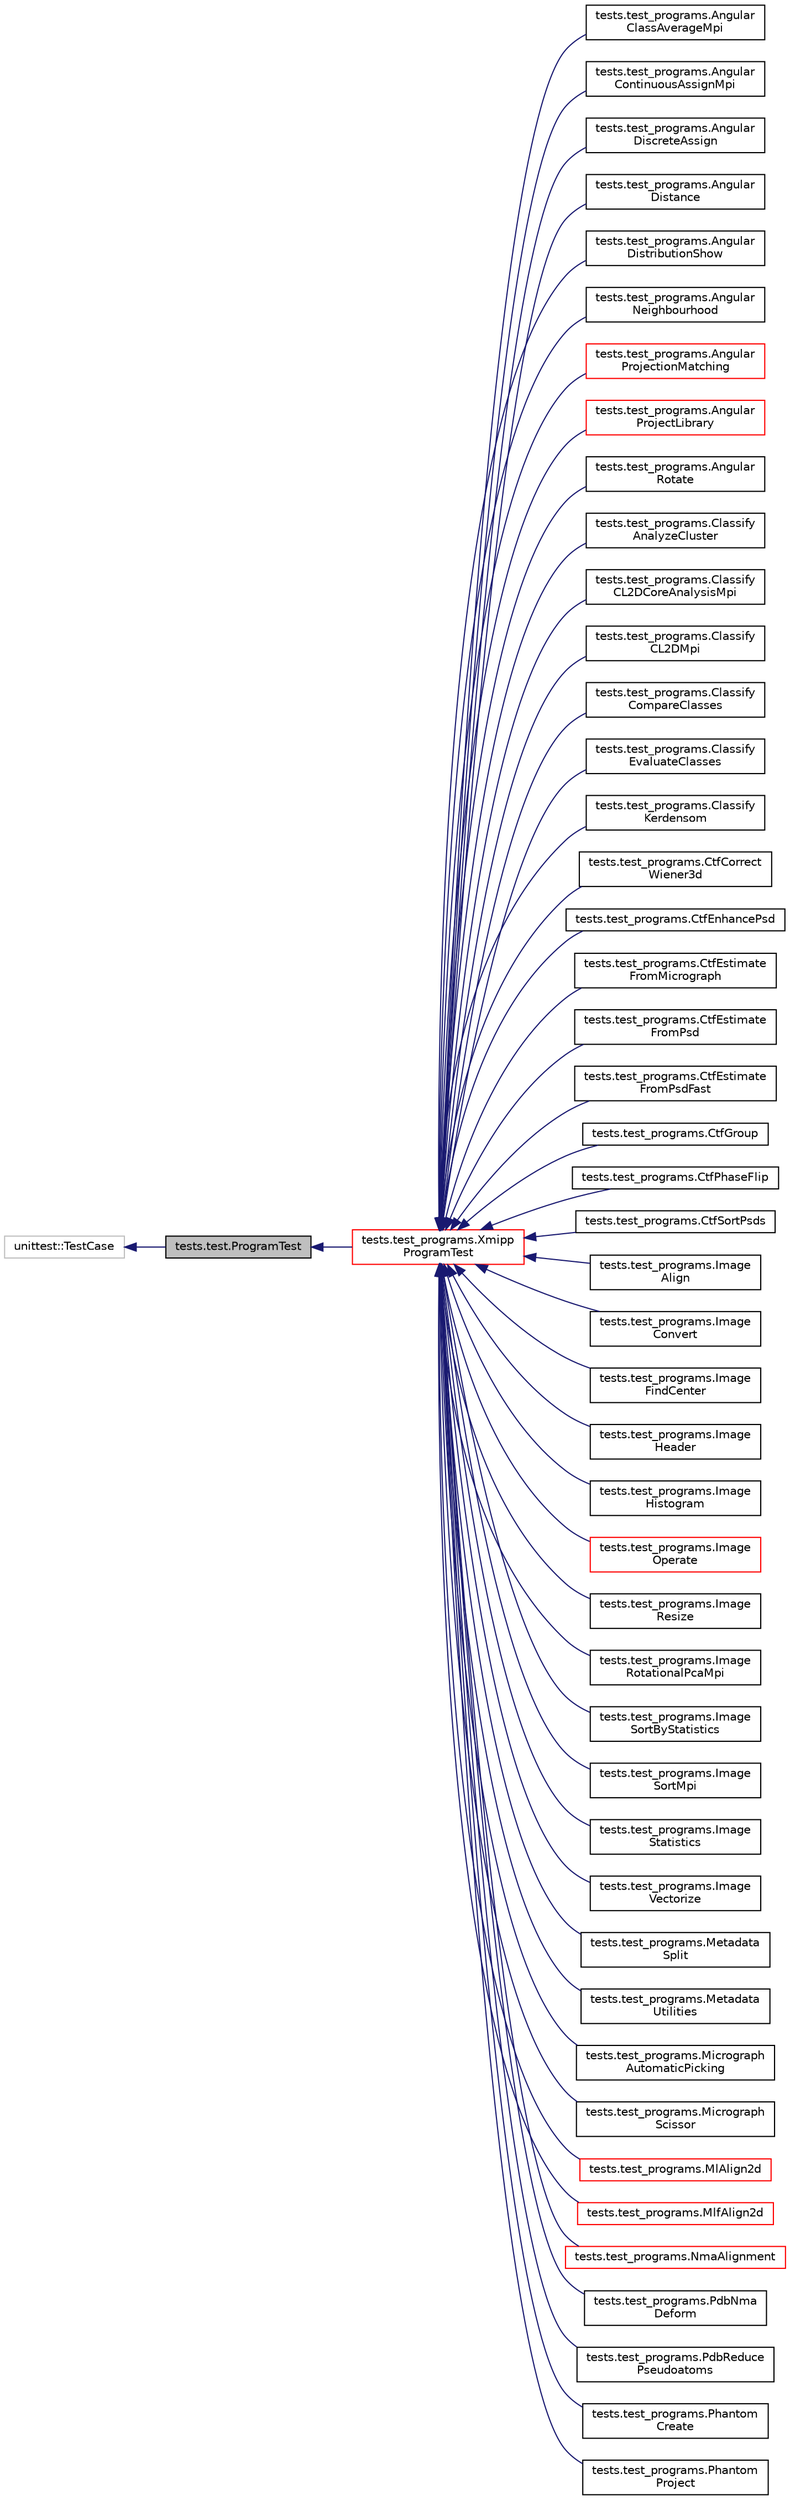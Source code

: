 digraph "tests.test.ProgramTest"
{
  edge [fontname="Helvetica",fontsize="10",labelfontname="Helvetica",labelfontsize="10"];
  node [fontname="Helvetica",fontsize="10",shape=record];
  rankdir="LR";
  Node0 [label="tests.test.ProgramTest",height=0.2,width=0.4,color="black", fillcolor="grey75", style="filled", fontcolor="black"];
  Node1 -> Node0 [dir="back",color="midnightblue",fontsize="10",style="solid",fontname="Helvetica"];
  Node1 [label="unittest::TestCase",height=0.2,width=0.4,color="grey75", fillcolor="white", style="filled"];
  Node0 -> Node2 [dir="back",color="midnightblue",fontsize="10",style="solid",fontname="Helvetica"];
  Node2 [label="tests.test_programs.Xmipp\lProgramTest",height=0.2,width=0.4,color="red", fillcolor="white", style="filled",URL="$classtests_1_1test__programs_1_1XmippProgramTest.html"];
  Node2 -> Node3 [dir="back",color="midnightblue",fontsize="10",style="solid",fontname="Helvetica"];
  Node3 [label="tests.test_programs.Angular\lClassAverageMpi",height=0.2,width=0.4,color="black", fillcolor="white", style="filled",URL="$classtests_1_1test__programs_1_1AngularClassAverageMpi.html"];
  Node2 -> Node4 [dir="back",color="midnightblue",fontsize="10",style="solid",fontname="Helvetica"];
  Node4 [label="tests.test_programs.Angular\lContinuousAssignMpi",height=0.2,width=0.4,color="black", fillcolor="white", style="filled",URL="$classtests_1_1test__programs_1_1AngularContinuousAssignMpi.html"];
  Node2 -> Node5 [dir="back",color="midnightblue",fontsize="10",style="solid",fontname="Helvetica"];
  Node5 [label="tests.test_programs.Angular\lDiscreteAssign",height=0.2,width=0.4,color="black", fillcolor="white", style="filled",URL="$classtests_1_1test__programs_1_1AngularDiscreteAssign.html"];
  Node2 -> Node6 [dir="back",color="midnightblue",fontsize="10",style="solid",fontname="Helvetica"];
  Node6 [label="tests.test_programs.Angular\lDistance",height=0.2,width=0.4,color="black", fillcolor="white", style="filled",URL="$classtests_1_1test__programs_1_1AngularDistance.html"];
  Node2 -> Node7 [dir="back",color="midnightblue",fontsize="10",style="solid",fontname="Helvetica"];
  Node7 [label="tests.test_programs.Angular\lDistributionShow",height=0.2,width=0.4,color="black", fillcolor="white", style="filled",URL="$classtests_1_1test__programs_1_1AngularDistributionShow.html"];
  Node2 -> Node8 [dir="back",color="midnightblue",fontsize="10",style="solid",fontname="Helvetica"];
  Node8 [label="tests.test_programs.Angular\lNeighbourhood",height=0.2,width=0.4,color="black", fillcolor="white", style="filled",URL="$classtests_1_1test__programs_1_1AngularNeighbourhood.html"];
  Node2 -> Node9 [dir="back",color="midnightblue",fontsize="10",style="solid",fontname="Helvetica"];
  Node9 [label="tests.test_programs.Angular\lProjectionMatching",height=0.2,width=0.4,color="red", fillcolor="white", style="filled",URL="$classtests_1_1test__programs_1_1AngularProjectionMatching.html"];
  Node2 -> Node11 [dir="back",color="midnightblue",fontsize="10",style="solid",fontname="Helvetica"];
  Node11 [label="tests.test_programs.Angular\lProjectLibrary",height=0.2,width=0.4,color="red", fillcolor="white", style="filled",URL="$classtests_1_1test__programs_1_1AngularProjectLibrary.html"];
  Node2 -> Node13 [dir="back",color="midnightblue",fontsize="10",style="solid",fontname="Helvetica"];
  Node13 [label="tests.test_programs.Angular\lRotate",height=0.2,width=0.4,color="black", fillcolor="white", style="filled",URL="$classtests_1_1test__programs_1_1AngularRotate.html"];
  Node2 -> Node14 [dir="back",color="midnightblue",fontsize="10",style="solid",fontname="Helvetica"];
  Node14 [label="tests.test_programs.Classify\lAnalyzeCluster",height=0.2,width=0.4,color="black", fillcolor="white", style="filled",URL="$classtests_1_1test__programs_1_1ClassifyAnalyzeCluster.html"];
  Node2 -> Node15 [dir="back",color="midnightblue",fontsize="10",style="solid",fontname="Helvetica"];
  Node15 [label="tests.test_programs.Classify\lCL2DCoreAnalysisMpi",height=0.2,width=0.4,color="black", fillcolor="white", style="filled",URL="$classtests_1_1test__programs_1_1ClassifyCL2DCoreAnalysisMpi.html"];
  Node2 -> Node16 [dir="back",color="midnightblue",fontsize="10",style="solid",fontname="Helvetica"];
  Node16 [label="tests.test_programs.Classify\lCL2DMpi",height=0.2,width=0.4,color="black", fillcolor="white", style="filled",URL="$classtests_1_1test__programs_1_1ClassifyCL2DMpi.html"];
  Node2 -> Node17 [dir="back",color="midnightblue",fontsize="10",style="solid",fontname="Helvetica"];
  Node17 [label="tests.test_programs.Classify\lCompareClasses",height=0.2,width=0.4,color="black", fillcolor="white", style="filled",URL="$classtests_1_1test__programs_1_1ClassifyCompareClasses.html"];
  Node2 -> Node18 [dir="back",color="midnightblue",fontsize="10",style="solid",fontname="Helvetica"];
  Node18 [label="tests.test_programs.Classify\lEvaluateClasses",height=0.2,width=0.4,color="black", fillcolor="white", style="filled",URL="$classtests_1_1test__programs_1_1ClassifyEvaluateClasses.html"];
  Node2 -> Node19 [dir="back",color="midnightblue",fontsize="10",style="solid",fontname="Helvetica"];
  Node19 [label="tests.test_programs.Classify\lKerdensom",height=0.2,width=0.4,color="black", fillcolor="white", style="filled",URL="$classtests_1_1test__programs_1_1ClassifyKerdensom.html"];
  Node2 -> Node20 [dir="back",color="midnightblue",fontsize="10",style="solid",fontname="Helvetica"];
  Node20 [label="tests.test_programs.CtfCorrect\lWiener3d",height=0.2,width=0.4,color="black", fillcolor="white", style="filled",URL="$classtests_1_1test__programs_1_1CtfCorrectWiener3d.html"];
  Node2 -> Node21 [dir="back",color="midnightblue",fontsize="10",style="solid",fontname="Helvetica"];
  Node21 [label="tests.test_programs.CtfEnhancePsd",height=0.2,width=0.4,color="black", fillcolor="white", style="filled",URL="$classtests_1_1test__programs_1_1CtfEnhancePsd.html"];
  Node2 -> Node22 [dir="back",color="midnightblue",fontsize="10",style="solid",fontname="Helvetica"];
  Node22 [label="tests.test_programs.CtfEstimate\lFromMicrograph",height=0.2,width=0.4,color="black", fillcolor="white", style="filled",URL="$classtests_1_1test__programs_1_1CtfEstimateFromMicrograph.html"];
  Node2 -> Node23 [dir="back",color="midnightblue",fontsize="10",style="solid",fontname="Helvetica"];
  Node23 [label="tests.test_programs.CtfEstimate\lFromPsd",height=0.2,width=0.4,color="black", fillcolor="white", style="filled",URL="$classtests_1_1test__programs_1_1CtfEstimateFromPsd.html"];
  Node2 -> Node24 [dir="back",color="midnightblue",fontsize="10",style="solid",fontname="Helvetica"];
  Node24 [label="tests.test_programs.CtfEstimate\lFromPsdFast",height=0.2,width=0.4,color="black", fillcolor="white", style="filled",URL="$classtests_1_1test__programs_1_1CtfEstimateFromPsdFast.html"];
  Node2 -> Node25 [dir="back",color="midnightblue",fontsize="10",style="solid",fontname="Helvetica"];
  Node25 [label="tests.test_programs.CtfGroup",height=0.2,width=0.4,color="black", fillcolor="white", style="filled",URL="$classtests_1_1test__programs_1_1CtfGroup.html"];
  Node2 -> Node26 [dir="back",color="midnightblue",fontsize="10",style="solid",fontname="Helvetica"];
  Node26 [label="tests.test_programs.CtfPhaseFlip",height=0.2,width=0.4,color="black", fillcolor="white", style="filled",URL="$classtests_1_1test__programs_1_1CtfPhaseFlip.html"];
  Node2 -> Node27 [dir="back",color="midnightblue",fontsize="10",style="solid",fontname="Helvetica"];
  Node27 [label="tests.test_programs.CtfSortPsds",height=0.2,width=0.4,color="black", fillcolor="white", style="filled",URL="$classtests_1_1test__programs_1_1CtfSortPsds.html"];
  Node2 -> Node28 [dir="back",color="midnightblue",fontsize="10",style="solid",fontname="Helvetica"];
  Node28 [label="tests.test_programs.Image\lAlign",height=0.2,width=0.4,color="black", fillcolor="white", style="filled",URL="$classtests_1_1test__programs_1_1ImageAlign.html"];
  Node2 -> Node29 [dir="back",color="midnightblue",fontsize="10",style="solid",fontname="Helvetica"];
  Node29 [label="tests.test_programs.Image\lConvert",height=0.2,width=0.4,color="black", fillcolor="white", style="filled",URL="$classtests_1_1test__programs_1_1ImageConvert.html"];
  Node2 -> Node30 [dir="back",color="midnightblue",fontsize="10",style="solid",fontname="Helvetica"];
  Node30 [label="tests.test_programs.Image\lFindCenter",height=0.2,width=0.4,color="black", fillcolor="white", style="filled",URL="$classtests_1_1test__programs_1_1ImageFindCenter.html"];
  Node2 -> Node31 [dir="back",color="midnightblue",fontsize="10",style="solid",fontname="Helvetica"];
  Node31 [label="tests.test_programs.Image\lHeader",height=0.2,width=0.4,color="black", fillcolor="white", style="filled",URL="$classtests_1_1test__programs_1_1ImageHeader.html"];
  Node2 -> Node32 [dir="back",color="midnightblue",fontsize="10",style="solid",fontname="Helvetica"];
  Node32 [label="tests.test_programs.Image\lHistogram",height=0.2,width=0.4,color="black", fillcolor="white", style="filled",URL="$classtests_1_1test__programs_1_1ImageHistogram.html"];
  Node2 -> Node33 [dir="back",color="midnightblue",fontsize="10",style="solid",fontname="Helvetica"];
  Node33 [label="tests.test_programs.Image\lOperate",height=0.2,width=0.4,color="red", fillcolor="white", style="filled",URL="$classtests_1_1test__programs_1_1ImageOperate.html"];
  Node2 -> Node35 [dir="back",color="midnightblue",fontsize="10",style="solid",fontname="Helvetica"];
  Node35 [label="tests.test_programs.Image\lResize",height=0.2,width=0.4,color="black", fillcolor="white", style="filled",URL="$classtests_1_1test__programs_1_1ImageResize.html"];
  Node2 -> Node36 [dir="back",color="midnightblue",fontsize="10",style="solid",fontname="Helvetica"];
  Node36 [label="tests.test_programs.Image\lRotationalPcaMpi",height=0.2,width=0.4,color="black", fillcolor="white", style="filled",URL="$classtests_1_1test__programs_1_1ImageRotationalPcaMpi.html"];
  Node2 -> Node37 [dir="back",color="midnightblue",fontsize="10",style="solid",fontname="Helvetica"];
  Node37 [label="tests.test_programs.Image\lSortByStatistics",height=0.2,width=0.4,color="black", fillcolor="white", style="filled",URL="$classtests_1_1test__programs_1_1ImageSortByStatistics.html"];
  Node2 -> Node38 [dir="back",color="midnightblue",fontsize="10",style="solid",fontname="Helvetica"];
  Node38 [label="tests.test_programs.Image\lSortMpi",height=0.2,width=0.4,color="black", fillcolor="white", style="filled",URL="$classtests_1_1test__programs_1_1ImageSortMpi.html"];
  Node2 -> Node39 [dir="back",color="midnightblue",fontsize="10",style="solid",fontname="Helvetica"];
  Node39 [label="tests.test_programs.Image\lStatistics",height=0.2,width=0.4,color="black", fillcolor="white", style="filled",URL="$classtests_1_1test__programs_1_1ImageStatistics.html"];
  Node2 -> Node40 [dir="back",color="midnightblue",fontsize="10",style="solid",fontname="Helvetica"];
  Node40 [label="tests.test_programs.Image\lVectorize",height=0.2,width=0.4,color="black", fillcolor="white", style="filled",URL="$classtests_1_1test__programs_1_1ImageVectorize.html"];
  Node2 -> Node41 [dir="back",color="midnightblue",fontsize="10",style="solid",fontname="Helvetica"];
  Node41 [label="tests.test_programs.Metadata\lSplit",height=0.2,width=0.4,color="black", fillcolor="white", style="filled",URL="$classtests_1_1test__programs_1_1MetadataSplit.html"];
  Node2 -> Node42 [dir="back",color="midnightblue",fontsize="10",style="solid",fontname="Helvetica"];
  Node42 [label="tests.test_programs.Metadata\lUtilities",height=0.2,width=0.4,color="black", fillcolor="white", style="filled",URL="$classtests_1_1test__programs_1_1MetadataUtilities.html"];
  Node2 -> Node43 [dir="back",color="midnightblue",fontsize="10",style="solid",fontname="Helvetica"];
  Node43 [label="tests.test_programs.Micrograph\lAutomaticPicking",height=0.2,width=0.4,color="black", fillcolor="white", style="filled",URL="$classtests_1_1test__programs_1_1MicrographAutomaticPicking.html"];
  Node2 -> Node44 [dir="back",color="midnightblue",fontsize="10",style="solid",fontname="Helvetica"];
  Node44 [label="tests.test_programs.Micrograph\lScissor",height=0.2,width=0.4,color="black", fillcolor="white", style="filled",URL="$classtests_1_1test__programs_1_1MicrographScissor.html"];
  Node2 -> Node45 [dir="back",color="midnightblue",fontsize="10",style="solid",fontname="Helvetica"];
  Node45 [label="tests.test_programs.MlAlign2d",height=0.2,width=0.4,color="red", fillcolor="white", style="filled",URL="$classtests_1_1test__programs_1_1MlAlign2d.html"];
  Node2 -> Node47 [dir="back",color="midnightblue",fontsize="10",style="solid",fontname="Helvetica"];
  Node47 [label="tests.test_programs.MlfAlign2d",height=0.2,width=0.4,color="red", fillcolor="white", style="filled",URL="$classtests_1_1test__programs_1_1MlfAlign2d.html"];
  Node2 -> Node49 [dir="back",color="midnightblue",fontsize="10",style="solid",fontname="Helvetica"];
  Node49 [label="tests.test_programs.NmaAlignment",height=0.2,width=0.4,color="red", fillcolor="white", style="filled",URL="$classtests_1_1test__programs_1_1NmaAlignment.html"];
  Node2 -> Node51 [dir="back",color="midnightblue",fontsize="10",style="solid",fontname="Helvetica"];
  Node51 [label="tests.test_programs.PdbNma\lDeform",height=0.2,width=0.4,color="black", fillcolor="white", style="filled",URL="$classtests_1_1test__programs_1_1PdbNmaDeform.html"];
  Node2 -> Node52 [dir="back",color="midnightblue",fontsize="10",style="solid",fontname="Helvetica"];
  Node52 [label="tests.test_programs.PdbReduce\lPseudoatoms",height=0.2,width=0.4,color="black", fillcolor="white", style="filled",URL="$classtests_1_1test__programs_1_1PdbReducePseudoatoms.html"];
  Node2 -> Node53 [dir="back",color="midnightblue",fontsize="10",style="solid",fontname="Helvetica"];
  Node53 [label="tests.test_programs.Phantom\lCreate",height=0.2,width=0.4,color="black", fillcolor="white", style="filled",URL="$classtests_1_1test__programs_1_1PhantomCreate.html"];
  Node2 -> Node54 [dir="back",color="midnightblue",fontsize="10",style="solid",fontname="Helvetica"];
  Node54 [label="tests.test_programs.Phantom\lProject",height=0.2,width=0.4,color="black", fillcolor="white", style="filled",URL="$classtests_1_1test__programs_1_1PhantomProject.html"];
}
